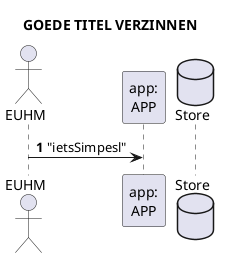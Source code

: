 @startuml

title GOEDE TITEL VERZINNEN

autonumber

actor EUHM
participant "app:\nAPP" as app
database Store

EUHM -> app: "ietsSimpesl"

@enduml